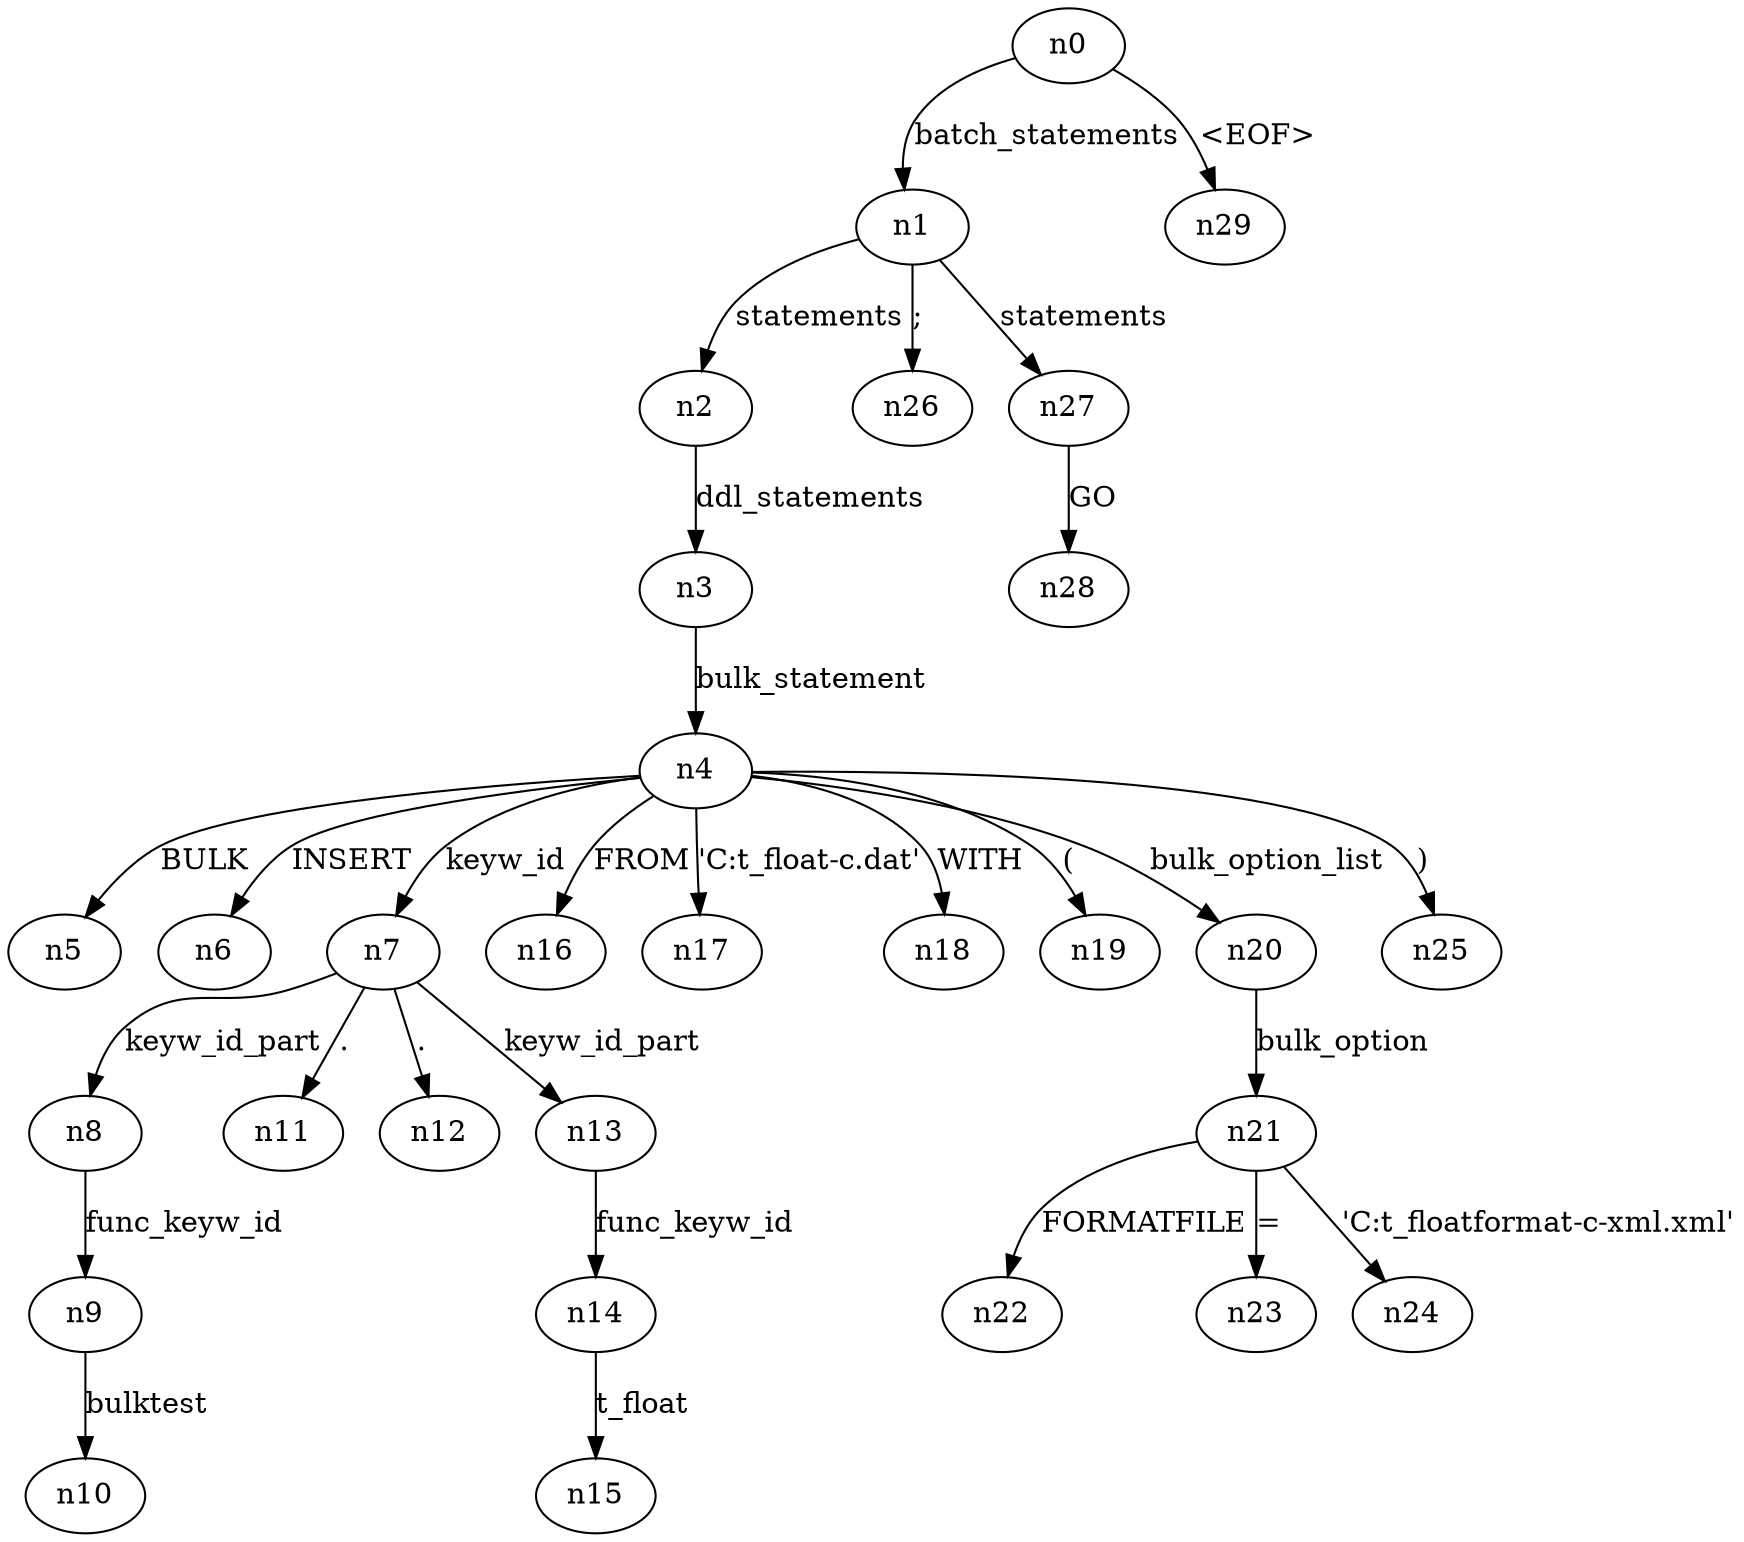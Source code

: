 digraph ParseTree {
  n0 -> n1 [label="batch_statements"];
  n1 -> n2 [label="statements"];
  n2 -> n3 [label="ddl_statements"];
  n3 -> n4 [label="bulk_statement"];
  n4 -> n5 [label="BULK"];
  n4 -> n6 [label="INSERT"];
  n4 -> n7 [label="keyw_id"];
  n7 -> n8 [label="keyw_id_part"];
  n8 -> n9 [label="func_keyw_id"];
  n9 -> n10 [label="bulktest"];
  n7 -> n11 [label="."];
  n7 -> n12 [label="."];
  n7 -> n13 [label="keyw_id_part"];
  n13 -> n14 [label="func_keyw_id"];
  n14 -> n15 [label="t_float"];
  n4 -> n16 [label="FROM"];
  n4 -> n17 [label="'C:\t_float-c.dat'"];
  n4 -> n18 [label="WITH"];
  n4 -> n19 [label="("];
  n4 -> n20 [label="bulk_option_list"];
  n20 -> n21 [label="bulk_option"];
  n21 -> n22 [label="FORMATFILE"];
  n21 -> n23 [label="="];
  n21 -> n24 [label="'C:\t_floatformat-c-xml.xml'"];
  n4 -> n25 [label=")"];
  n1 -> n26 [label=";"];
  n1 -> n27 [label="statements"];
  n27 -> n28 [label="GO"];
  n0 -> n29 [label="<EOF>"];
}
